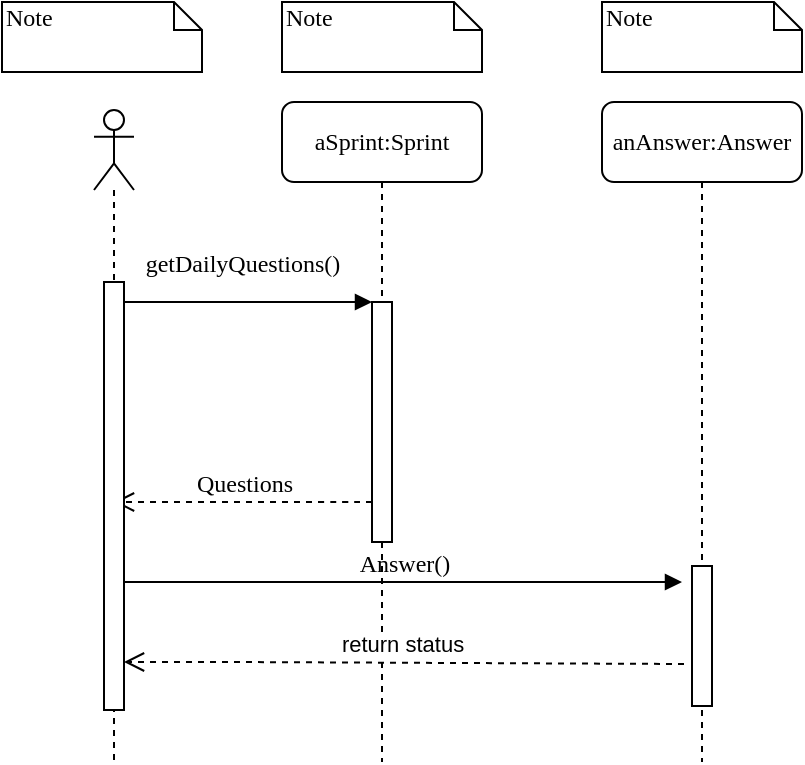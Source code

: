 <mxfile version="10.6.8" type="github"><diagram id="_lz3q5u71KLIJNVXPGM3" name="Page-1"><mxGraphModel dx="1394" dy="796" grid="1" gridSize="10" guides="1" tooltips="1" connect="1" arrows="1" fold="1" page="1" pageScale="1" pageWidth="827" pageHeight="1169" math="0" shadow="0"><root><mxCell id="0"/><mxCell id="1" parent="0"/><mxCell id="BKOeexCLd-ZkMnObIVxd-1" value="aSprint:Sprint" style="shape=umlLifeline;perimeter=lifelinePerimeter;whiteSpace=wrap;html=1;container=1;collapsible=0;recursiveResize=0;outlineConnect=0;rounded=1;shadow=0;comic=0;labelBackgroundColor=none;strokeColor=#000000;strokeWidth=1;fillColor=#FFFFFF;fontFamily=Verdana;fontSize=12;fontColor=#000000;align=center;" vertex="1" parent="1"><mxGeometry x="240" y="80" width="100" height="330" as="geometry"/></mxCell><mxCell id="BKOeexCLd-ZkMnObIVxd-2" value="" style="html=1;points=[];perimeter=orthogonalPerimeter;rounded=0;shadow=0;comic=0;labelBackgroundColor=none;strokeColor=#000000;strokeWidth=1;fillColor=#FFFFFF;fontFamily=Verdana;fontSize=12;fontColor=#000000;align=center;" vertex="1" parent="BKOeexCLd-ZkMnObIVxd-1"><mxGeometry x="45" y="100" width="10" height="120" as="geometry"/></mxCell><mxCell id="BKOeexCLd-ZkMnObIVxd-3" value="anAnswer:Answer" style="shape=umlLifeline;perimeter=lifelinePerimeter;whiteSpace=wrap;html=1;container=1;collapsible=0;recursiveResize=0;outlineConnect=0;rounded=1;shadow=0;comic=0;labelBackgroundColor=none;strokeColor=#000000;strokeWidth=1;fillColor=#FFFFFF;fontFamily=Verdana;fontSize=12;fontColor=#000000;align=center;" vertex="1" parent="1"><mxGeometry x="400" y="80" width="100" height="330" as="geometry"/></mxCell><mxCell id="BKOeexCLd-ZkMnObIVxd-4" value="" style="html=1;points=[];perimeter=orthogonalPerimeter;rounded=0;shadow=0;comic=0;labelBackgroundColor=none;strokeColor=#000000;strokeWidth=1;fillColor=#FFFFFF;fontFamily=Verdana;fontSize=12;fontColor=#000000;align=center;" vertex="1" parent="BKOeexCLd-ZkMnObIVxd-3"><mxGeometry x="45" y="232" width="10" height="70" as="geometry"/></mxCell><mxCell id="BKOeexCLd-ZkMnObIVxd-5" value="Questions" style="html=1;verticalAlign=bottom;endArrow=open;dashed=1;endSize=8;labelBackgroundColor=none;fontFamily=Verdana;fontSize=12;edgeStyle=elbowEdgeStyle;elbow=vertical;" edge="1" parent="1" source="BKOeexCLd-ZkMnObIVxd-2" target="BKOeexCLd-ZkMnObIVxd-10"><mxGeometry relative="1" as="geometry"><mxPoint x="650" y="306" as="targetPoint"/><Array as="points"><mxPoint x="270" y="280"/><mxPoint x="220" y="250"/><mxPoint x="700" y="260"/></Array></mxGeometry></mxCell><mxCell id="BKOeexCLd-ZkMnObIVxd-6" value="&lt;span style=&quot;font-size: 12px&quot;&gt;getDailyQuestions()&lt;/span&gt;" style="html=1;verticalAlign=bottom;endArrow=block;entryX=0;entryY=0;labelBackgroundColor=none;fontFamily=Verdana;fontSize=12;edgeStyle=elbowEdgeStyle;elbow=vertical;" edge="1" parent="1" target="BKOeexCLd-ZkMnObIVxd-2"><mxGeometry y="10" relative="1" as="geometry"><mxPoint x="155" y="180" as="sourcePoint"/><mxPoint as="offset"/></mxGeometry></mxCell><mxCell id="BKOeexCLd-ZkMnObIVxd-7" value="Note" style="shape=note;whiteSpace=wrap;html=1;size=14;verticalAlign=top;align=left;spacingTop=-6;rounded=0;shadow=0;comic=0;labelBackgroundColor=none;strokeColor=#000000;strokeWidth=1;fillColor=#FFFFFF;fontFamily=Verdana;fontSize=12;fontColor=#000000;" vertex="1" parent="1"><mxGeometry x="100" y="30" width="100" height="35" as="geometry"/></mxCell><mxCell id="BKOeexCLd-ZkMnObIVxd-8" value="Note" style="shape=note;whiteSpace=wrap;html=1;size=14;verticalAlign=top;align=left;spacingTop=-6;rounded=0;shadow=0;comic=0;labelBackgroundColor=none;strokeColor=#000000;strokeWidth=1;fillColor=#FFFFFF;fontFamily=Verdana;fontSize=12;fontColor=#000000;" vertex="1" parent="1"><mxGeometry x="240" y="30" width="100" height="35" as="geometry"/></mxCell><mxCell id="BKOeexCLd-ZkMnObIVxd-9" value="Note" style="shape=note;whiteSpace=wrap;html=1;size=14;verticalAlign=top;align=left;spacingTop=-6;rounded=0;shadow=0;comic=0;labelBackgroundColor=none;strokeColor=#000000;strokeWidth=1;fillColor=#FFFFFF;fontFamily=Verdana;fontSize=12;fontColor=#000000;" vertex="1" parent="1"><mxGeometry x="400" y="30" width="100" height="35" as="geometry"/></mxCell><mxCell id="BKOeexCLd-ZkMnObIVxd-10" value="" style="shape=umlLifeline;participant=umlActor;perimeter=lifelinePerimeter;whiteSpace=wrap;html=1;container=1;collapsible=0;recursiveResize=0;verticalAlign=top;spacingTop=36;labelBackgroundColor=#ffffff;outlineConnect=0;" vertex="1" parent="1"><mxGeometry x="146" y="84" width="20" height="326" as="geometry"/></mxCell><mxCell id="BKOeexCLd-ZkMnObIVxd-11" value="" style="html=1;points=[];perimeter=orthogonalPerimeter;" vertex="1" parent="BKOeexCLd-ZkMnObIVxd-10"><mxGeometry x="5" y="86" width="10" height="214" as="geometry"/></mxCell><mxCell id="BKOeexCLd-ZkMnObIVxd-12" value="return status" style="html=1;verticalAlign=bottom;endArrow=open;dashed=1;endSize=8;exitX=-0.4;exitY=0.7;exitDx=0;exitDy=0;exitPerimeter=0;" edge="1" parent="1" source="BKOeexCLd-ZkMnObIVxd-4"><mxGeometry x="0.007" relative="1" as="geometry"><mxPoint x="300" y="360" as="sourcePoint"/><mxPoint x="161" y="360" as="targetPoint"/><Array as="points"><mxPoint x="216" y="360"/></Array><mxPoint as="offset"/></mxGeometry></mxCell><mxCell id="BKOeexCLd-ZkMnObIVxd-13" value="&lt;span style=&quot;font-size: 12px&quot;&gt;Answer()&lt;/span&gt;" style="html=1;verticalAlign=bottom;endArrow=block;labelBackgroundColor=none;fontFamily=Verdana;fontSize=12;edgeStyle=elbowEdgeStyle;elbow=vertical;" edge="1" parent="1"><mxGeometry relative="1" as="geometry"><mxPoint x="161" y="320" as="sourcePoint"/><mxPoint x="440" y="320" as="targetPoint"/></mxGeometry></mxCell></root></mxGraphModel></diagram></mxfile>
